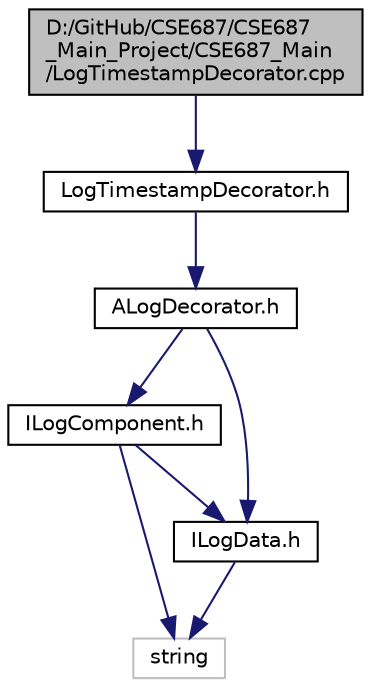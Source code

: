digraph "D:/GitHub/CSE687/CSE687_Main_Project/CSE687_Main/LogTimestampDecorator.cpp"
{
 // LATEX_PDF_SIZE
  edge [fontname="Helvetica",fontsize="10",labelfontname="Helvetica",labelfontsize="10"];
  node [fontname="Helvetica",fontsize="10",shape=record];
  Node1 [label="D:/GitHub/CSE687/CSE687\l_Main_Project/CSE687_Main\l/LogTimestampDecorator.cpp",height=0.2,width=0.4,color="black", fillcolor="grey75", style="filled", fontcolor="black",tooltip=" "];
  Node1 -> Node2 [color="midnightblue",fontsize="10",style="solid"];
  Node2 [label="LogTimestampDecorator.h",height=0.2,width=0.4,color="black", fillcolor="white", style="filled",URL="$_log_timestamp_decorator_8h.html",tooltip=" "];
  Node2 -> Node3 [color="midnightblue",fontsize="10",style="solid"];
  Node3 [label="ALogDecorator.h",height=0.2,width=0.4,color="black", fillcolor="white", style="filled",URL="$_a_log_decorator_8h.html",tooltip=" "];
  Node3 -> Node4 [color="midnightblue",fontsize="10",style="solid"];
  Node4 [label="ILogComponent.h",height=0.2,width=0.4,color="black", fillcolor="white", style="filled",URL="$_i_log_component_8h.html",tooltip=" "];
  Node4 -> Node5 [color="midnightblue",fontsize="10",style="solid"];
  Node5 [label="string",height=0.2,width=0.4,color="grey75", fillcolor="white", style="filled",tooltip=" "];
  Node4 -> Node6 [color="midnightblue",fontsize="10",style="solid"];
  Node6 [label="ILogData.h",height=0.2,width=0.4,color="black", fillcolor="white", style="filled",URL="$_i_log_data_8h.html",tooltip=" "];
  Node6 -> Node5 [color="midnightblue",fontsize="10",style="solid"];
  Node3 -> Node6 [color="midnightblue",fontsize="10",style="solid"];
}
